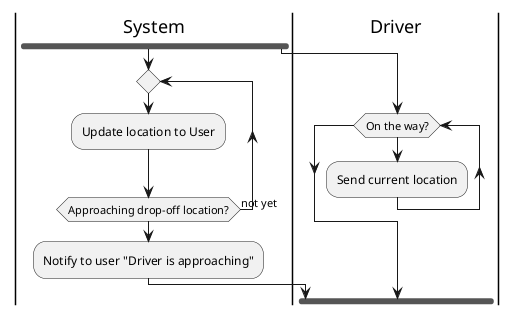 {
  "sha1": "g9onc0kc0d7qbi44mffwqddlmyw86w8",
  "insertion": {
    "when": "2024-06-01T09:03:07.459Z",
    "user": "plantuml@gmail.com"
  }
}
@startuml
|System|
fork
  repeat
    :Update location to User;
  repeat while (Approaching drop-off location?) is (not yet)
  :Notify to user "Driver is approaching";
fork again
  |Driver|
  while (On the way?)
    :Send current location;
  endwhile
end fork
@enduml

